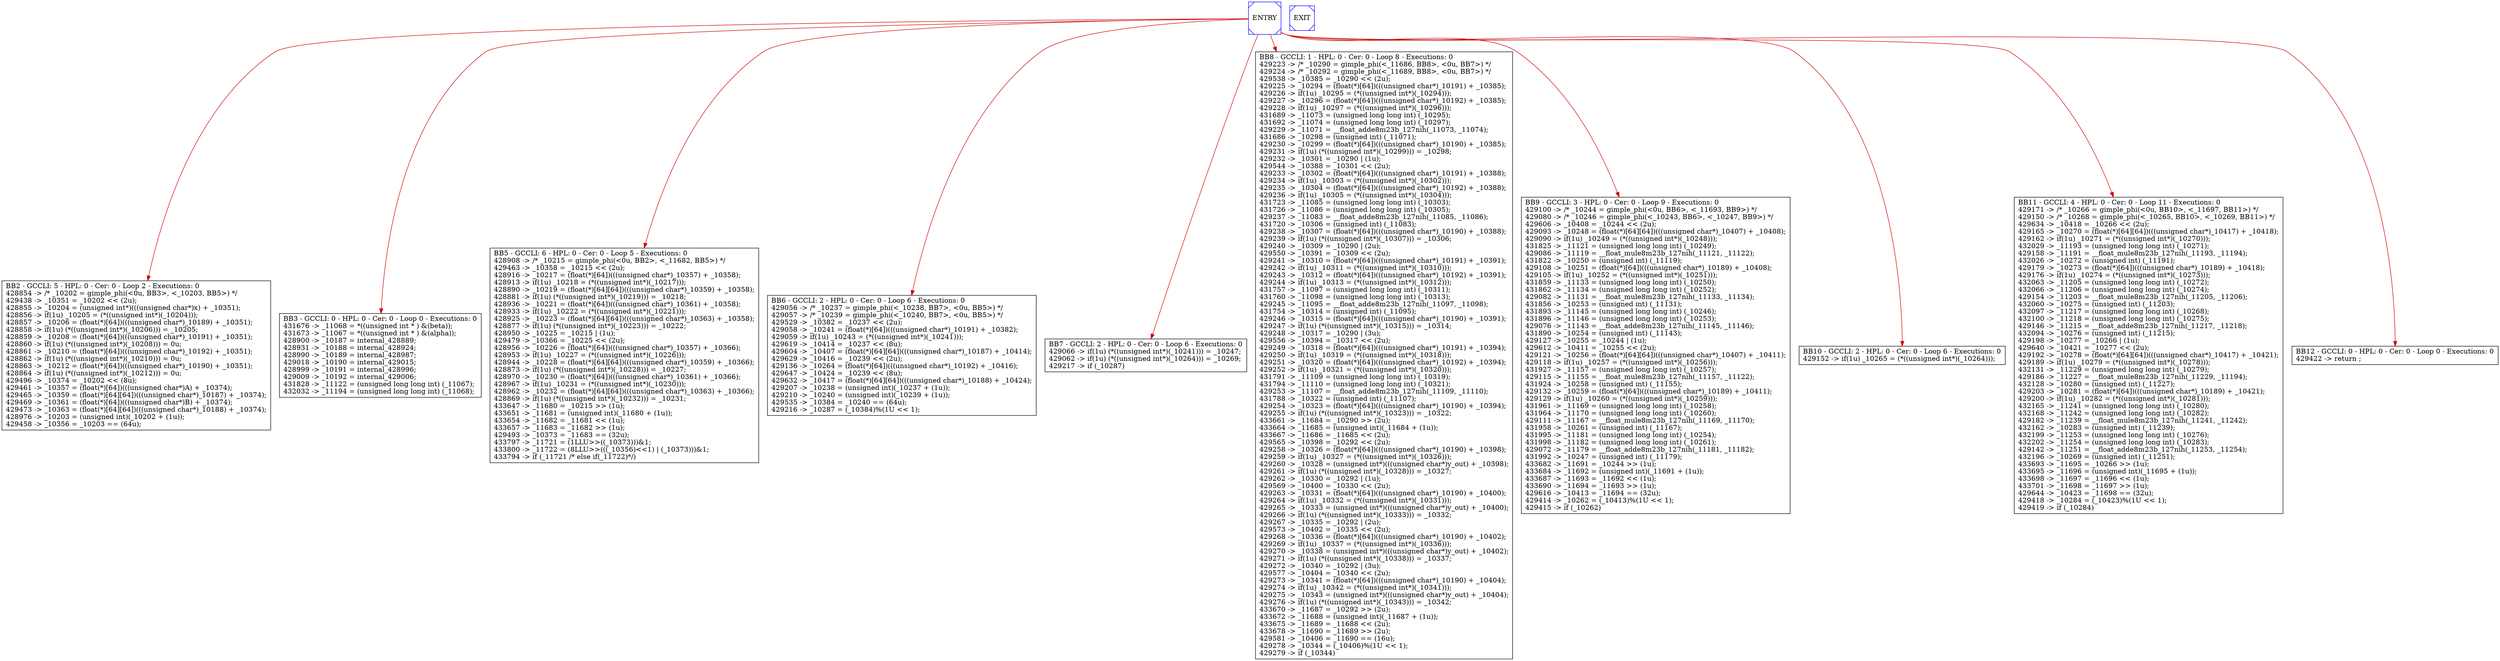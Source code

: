 digraph G {
0[color=blue,shape=Msquare, label="ENTRY"];
1[color=blue,shape=Msquare, label="EXIT"];
2[shape=box, label="BB2 - GCCLI: 5 - HPL: 0 - Cer: 0 - Loop 2 - Executions: 0\l428854 -> /* _10202 = gimple_phi(<0u, BB3>, <_10203, BB5>) */\l429438 -> _10351 = _10202 << (2u);\l428855 -> _10204 = (unsigned int*)(((unsigned char*)x) + _10351);\l428856 -> if(1u) _10205 = (*((unsigned int*)(_10204)));\l428857 -> _10206 = (float(*)[64])(((unsigned char*)_10189) + _10351);\l428858 -> if(1u) (*((unsigned int*)(_10206))) = _10205;\l428859 -> _10208 = (float(*)[64])(((unsigned char*)_10191) + _10351);\l428860 -> if(1u) (*((unsigned int*)(_10208))) = 0u;\l428861 -> _10210 = (float(*)[64])(((unsigned char*)_10192) + _10351);\l428862 -> if(1u) (*((unsigned int*)(_10210))) = 0u;\l428863 -> _10212 = (float(*)[64])(((unsigned char*)_10190) + _10351);\l428864 -> if(1u) (*((unsigned int*)(_10212))) = 0u;\l429496 -> _10374 = _10202 << (8u);\l429461 -> _10357 = (float(*)[64])(((unsigned char*)A) + _10374);\l429465 -> _10359 = (float(*)[64][64])(((unsigned char*)_10187) + _10374);\l429469 -> _10361 = (float(*)[64])(((unsigned char*)B) + _10374);\l429473 -> _10363 = (float(*)[64][64])(((unsigned char*)_10188) + _10374);\l428976 -> _10203 = (unsigned int)(_10202 + (1u));\l429458 -> _10356 = _10203 == (64u);\l"];
3[shape=box, label="BB3 - GCCLI: 0 - HPL: 0 - Cer: 0 - Loop 0 - Executions: 0\n431676 -> _11068 = *((unsigned int * ) &(beta));\l431673 -> _11067 = *((unsigned int * ) &(alpha));\l428900 -> _10187 = internal_428889;\l428931 -> _10188 = internal_428924;\l428990 -> _10189 = internal_428987;\l429018 -> _10190 = internal_429015;\l428999 -> _10191 = internal_428996;\l429009 -> _10192 = internal_429006;\l431828 -> _11122 = (unsigned long long int) (_11067);\l432032 -> _11194 = (unsigned long long int) (_11068);\l"];
4[shape=box, label="BB5 - GCCLI: 6 - HPL: 0 - Cer: 0 - Loop 5 - Executions: 0\l428908 -> /* _10215 = gimple_phi(<0u, BB2>, <_11682, BB5>) */\l429463 -> _10358 = _10215 << (2u);\l428916 -> _10217 = (float(*)[64])(((unsigned char*)_10357) + _10358);\l428913 -> if(1u) _10218 = (*((unsigned int*)(_10217)));\l428890 -> _10219 = (float(*)[64][64])(((unsigned char*)_10359) + _10358);\l428881 -> if(1u) (*((unsigned int*)(_10219))) = _10218;\l428936 -> _10221 = (float(*)[64])(((unsigned char*)_10361) + _10358);\l428933 -> if(1u) _10222 = (*((unsigned int*)(_10221)));\l428925 -> _10223 = (float(*)[64][64])(((unsigned char*)_10363) + _10358);\l428877 -> if(1u) (*((unsigned int*)(_10223))) = _10222;\l428950 -> _10225 = _10215 | (1u);\l429479 -> _10366 = _10225 << (2u);\l428956 -> _10226 = (float(*)[64])(((unsigned char*)_10357) + _10366);\l428953 -> if(1u) _10227 = (*((unsigned int*)(_10226)));\l428944 -> _10228 = (float(*)[64][64])(((unsigned char*)_10359) + _10366);\l428873 -> if(1u) (*((unsigned int*)(_10228))) = _10227;\l428970 -> _10230 = (float(*)[64])(((unsigned char*)_10361) + _10366);\l428967 -> if(1u) _10231 = (*((unsigned int*)(_10230)));\l428962 -> _10232 = (float(*)[64][64])(((unsigned char*)_10363) + _10366);\l428869 -> if(1u) (*((unsigned int*)(_10232))) = _10231;\l433647 -> _11680 = _10215 >> (1u);\l433651 -> _11681 = (unsigned int)(_11680 + (1u));\l433654 -> _11682 = _11681 << (1u);\l433657 -> _11683 = _11682 >> (1u);\l429493 -> _10373 = _11683 == (32u);\l433797 -> _11721 = (1LLU>>((_10373)))&1;\l433800 -> _11722 = (8LLU>>(((_10356)<<1) | (_10373)))&1;\l433794 -> if (_11721 /* else if(_11722)*/)\l"];
5[shape=box, label="BB6 - GCCLI: 2 - HPL: 0 - Cer: 0 - Loop 6 - Executions: 0\l429056 -> /* _10237 = gimple_phi(<_10238, BB7>, <0u, BB5>) */\l429057 -> /* _10239 = gimple_phi(<_10240, BB7>, <0u, BB5>) */\l429529 -> _10382 = _10237 << (2u);\l429058 -> _10241 = (float(*)[64])(((unsigned char*)_10191) + _10382);\l429059 -> if(1u) _10243 = (*((unsigned int*)(_10241)));\l429619 -> _10414 = _10237 << (8u);\l429604 -> _10407 = (float(*)[64][64])(((unsigned char*)_10187) + _10414);\l429629 -> _10416 = _10239 << (2u);\l429136 -> _10264 = (float(*)[64])(((unsigned char*)_10192) + _10416);\l429647 -> _10424 = _10239 << (8u);\l429632 -> _10417 = (float(*)[64][64])(((unsigned char*)_10188) + _10424);\l429207 -> _10238 = (unsigned int)(_10237 + (1u));\l429210 -> _10240 = (unsigned int)(_10239 + (1u));\l429535 -> _10384 = _10240 == (64u);\l429216 -> _10287 = (_10384)%(1U << 1);\l"];
6[shape=box, label="BB7 - GCCLI: 2 - HPL: 0 - Cer: 0 - Loop 6 - Executions: 0\n429066 -> if(1u) (*((unsigned int*)(_10241))) = _10247;\l429062 -> if(1u) (*((unsigned int*)(_10264))) = _10269;\l429217 -> if (_10287)\l"];
7[shape=box, label="BB8 - GCCLI: 1 - HPL: 0 - Cer: 0 - Loop 8 - Executions: 0\l429223 -> /* _10290 = gimple_phi(<_11686, BB8>, <0u, BB7>) */\l429224 -> /* _10292 = gimple_phi(<_11689, BB8>, <0u, BB7>) */\l429538 -> _10385 = _10290 << (2u);\l429225 -> _10294 = (float(*)[64])(((unsigned char*)_10191) + _10385);\l429226 -> if(1u) _10295 = (*((unsigned int*)(_10294)));\l429227 -> _10296 = (float(*)[64])(((unsigned char*)_10192) + _10385);\l429228 -> if(1u) _10297 = (*((unsigned int*)(_10296)));\l431689 -> _11073 = (unsigned long long int) (_10295);\l431692 -> _11074 = (unsigned long long int) (_10297);\l429229 -> _11071 = __float_adde8m23b_127nih(_11073, _11074);\l431686 -> _10298 = (unsigned int) (_11071);\l429230 -> _10299 = (float(*)[64])(((unsigned char*)_10190) + _10385);\l429231 -> if(1u) (*((unsigned int*)(_10299))) = _10298;\l429232 -> _10301 = _10290 | (1u);\l429544 -> _10388 = _10301 << (2u);\l429233 -> _10302 = (float(*)[64])(((unsigned char*)_10191) + _10388);\l429234 -> if(1u) _10303 = (*((unsigned int*)(_10302)));\l429235 -> _10304 = (float(*)[64])(((unsigned char*)_10192) + _10388);\l429236 -> if(1u) _10305 = (*((unsigned int*)(_10304)));\l431723 -> _11085 = (unsigned long long int) (_10303);\l431726 -> _11086 = (unsigned long long int) (_10305);\l429237 -> _11083 = __float_adde8m23b_127nih(_11085, _11086);\l431720 -> _10306 = (unsigned int) (_11083);\l429238 -> _10307 = (float(*)[64])(((unsigned char*)_10190) + _10388);\l429239 -> if(1u) (*((unsigned int*)(_10307))) = _10306;\l429240 -> _10309 = _10290 | (2u);\l429550 -> _10391 = _10309 << (2u);\l429241 -> _10310 = (float(*)[64])(((unsigned char*)_10191) + _10391);\l429242 -> if(1u) _10311 = (*((unsigned int*)(_10310)));\l429243 -> _10312 = (float(*)[64])(((unsigned char*)_10192) + _10391);\l429244 -> if(1u) _10313 = (*((unsigned int*)(_10312)));\l431757 -> _11097 = (unsigned long long int) (_10311);\l431760 -> _11098 = (unsigned long long int) (_10313);\l429245 -> _11095 = __float_adde8m23b_127nih(_11097, _11098);\l431754 -> _10314 = (unsigned int) (_11095);\l429246 -> _10315 = (float(*)[64])(((unsigned char*)_10190) + _10391);\l429247 -> if(1u) (*((unsigned int*)(_10315))) = _10314;\l429248 -> _10317 = _10290 | (3u);\l429556 -> _10394 = _10317 << (2u);\l429249 -> _10318 = (float(*)[64])(((unsigned char*)_10191) + _10394);\l429250 -> if(1u) _10319 = (*((unsigned int*)(_10318)));\l429251 -> _10320 = (float(*)[64])(((unsigned char*)_10192) + _10394);\l429252 -> if(1u) _10321 = (*((unsigned int*)(_10320)));\l431791 -> _11109 = (unsigned long long int) (_10319);\l431794 -> _11110 = (unsigned long long int) (_10321);\l429253 -> _11107 = __float_adde8m23b_127nih(_11109, _11110);\l431788 -> _10322 = (unsigned int) (_11107);\l429254 -> _10323 = (float(*)[64])(((unsigned char*)_10190) + _10394);\l429255 -> if(1u) (*((unsigned int*)(_10323))) = _10322;\l433661 -> _11684 = _10290 >> (2u);\l433664 -> _11685 = (unsigned int)(_11684 + (1u));\l433667 -> _11686 = _11685 << (2u);\l429565 -> _10398 = _10292 << (2u);\l429258 -> _10326 = (float(*)[64])(((unsigned char*)_10190) + _10398);\l429259 -> if(1u) _10327 = (*((unsigned int*)(_10326)));\l429260 -> _10328 = (unsigned int*)(((unsigned char*)y_out) + _10398);\l429261 -> if(1u) (*((unsigned int*)(_10328))) = _10327;\l429262 -> _10330 = _10292 | (1u);\l429569 -> _10400 = _10330 << (2u);\l429263 -> _10331 = (float(*)[64])(((unsigned char*)_10190) + _10400);\l429264 -> if(1u) _10332 = (*((unsigned int*)(_10331)));\l429265 -> _10333 = (unsigned int*)(((unsigned char*)y_out) + _10400);\l429266 -> if(1u) (*((unsigned int*)(_10333))) = _10332;\l429267 -> _10335 = _10292 | (2u);\l429573 -> _10402 = _10335 << (2u);\l429268 -> _10336 = (float(*)[64])(((unsigned char*)_10190) + _10402);\l429269 -> if(1u) _10337 = (*((unsigned int*)(_10336)));\l429270 -> _10338 = (unsigned int*)(((unsigned char*)y_out) + _10402);\l429271 -> if(1u) (*((unsigned int*)(_10338))) = _10337;\l429272 -> _10340 = _10292 | (3u);\l429577 -> _10404 = _10340 << (2u);\l429273 -> _10341 = (float(*)[64])(((unsigned char*)_10190) + _10404);\l429274 -> if(1u) _10342 = (*((unsigned int*)(_10341)));\l429275 -> _10343 = (unsigned int*)(((unsigned char*)y_out) + _10404);\l429276 -> if(1u) (*((unsigned int*)(_10343))) = _10342;\l433670 -> _11687 = _10292 >> (2u);\l433672 -> _11688 = (unsigned int)(_11687 + (1u));\l433675 -> _11689 = _11688 << (2u);\l433678 -> _11690 = _11689 >> (2u);\l429581 -> _10406 = _11690 == (16u);\l429278 -> _10344 = (_10406)%(1U << 1);\l429279 -> if (_10344)\l"];
8[shape=box, label="BB9 - GCCLI: 3 - HPL: 0 - Cer: 0 - Loop 9 - Executions: 0\l429100 -> /* _10244 = gimple_phi(<0u, BB6>, <_11693, BB9>) */\l429080 -> /* _10246 = gimple_phi(<_10243, BB6>, <_10247, BB9>) */\l429606 -> _10408 = _10244 << (2u);\l429093 -> _10248 = (float(*)[64][64])(((unsigned char*)_10407) + _10408);\l429090 -> if(1u) _10249 = (*((unsigned int*)(_10248)));\l431825 -> _11121 = (unsigned long long int) (_10249);\l429086 -> _11119 = __float_mule8m23b_127nih(_11121, _11122);\l431822 -> _10250 = (unsigned int) (_11119);\l429108 -> _10251 = (float(*)[64])(((unsigned char*)_10189) + _10408);\l429105 -> if(1u) _10252 = (*((unsigned int*)(_10251)));\l431859 -> _11133 = (unsigned long long int) (_10250);\l431862 -> _11134 = (unsigned long long int) (_10252);\l429082 -> _11131 = __float_mule8m23b_127nih(_11133, _11134);\l431856 -> _10253 = (unsigned int) (_11131);\l431893 -> _11145 = (unsigned long long int) (_10246);\l431896 -> _11146 = (unsigned long long int) (_10253);\l429076 -> _11143 = __float_adde8m23b_127nih(_11145, _11146);\l431890 -> _10254 = (unsigned int) (_11143);\l429127 -> _10255 = _10244 | (1u);\l429612 -> _10411 = _10255 << (2u);\l429121 -> _10256 = (float(*)[64][64])(((unsigned char*)_10407) + _10411);\l429118 -> if(1u) _10257 = (*((unsigned int*)(_10256)));\l431927 -> _11157 = (unsigned long long int) (_10257);\l429115 -> _11155 = __float_mule8m23b_127nih(_11157, _11122);\l431924 -> _10258 = (unsigned int) (_11155);\l429132 -> _10259 = (float(*)[64])(((unsigned char*)_10189) + _10411);\l429129 -> if(1u) _10260 = (*((unsigned int*)(_10259)));\l431961 -> _11169 = (unsigned long long int) (_10258);\l431964 -> _11170 = (unsigned long long int) (_10260);\l429111 -> _11167 = __float_mule8m23b_127nih(_11169, _11170);\l431958 -> _10261 = (unsigned int) (_11167);\l431995 -> _11181 = (unsigned long long int) (_10254);\l431998 -> _11182 = (unsigned long long int) (_10261);\l429072 -> _11179 = __float_adde8m23b_127nih(_11181, _11182);\l431992 -> _10247 = (unsigned int) (_11179);\l433682 -> _11691 = _10244 >> (1u);\l433684 -> _11692 = (unsigned int)(_11691 + (1u));\l433687 -> _11693 = _11692 << (1u);\l433690 -> _11694 = _11693 >> (1u);\l429616 -> _10413 = _11694 == (32u);\l429414 -> _10262 = (_10413)%(1U << 1);\l429415 -> if (_10262)\l"];
9[shape=box, label="BB10 - GCCLI: 2 - HPL: 0 - Cer: 0 - Loop 6 - Executions: 0\n429152 -> if(1u) _10265 = (*((unsigned int*)(_10264)));\l"];
10[shape=box, label="BB11 - GCCLI: 4 - HPL: 0 - Cer: 0 - Loop 11 - Executions: 0\l429171 -> /* _10266 = gimple_phi(<0u, BB10>, <_11697, BB11>) */\l429150 -> /* _10268 = gimple_phi(<_10265, BB10>, <_10269, BB11>) */\l429634 -> _10418 = _10266 << (2u);\l429165 -> _10270 = (float(*)[64][64])(((unsigned char*)_10417) + _10418);\l429162 -> if(1u) _10271 = (*((unsigned int*)(_10270)));\l432029 -> _11193 = (unsigned long long int) (_10271);\l429158 -> _11191 = __float_mule8m23b_127nih(_11193, _11194);\l432026 -> _10272 = (unsigned int) (_11191);\l429179 -> _10273 = (float(*)[64])(((unsigned char*)_10189) + _10418);\l429176 -> if(1u) _10274 = (*((unsigned int*)(_10273)));\l432063 -> _11205 = (unsigned long long int) (_10272);\l432066 -> _11206 = (unsigned long long int) (_10274);\l429154 -> _11203 = __float_mule8m23b_127nih(_11205, _11206);\l432060 -> _10275 = (unsigned int) (_11203);\l432097 -> _11217 = (unsigned long long int) (_10268);\l432100 -> _11218 = (unsigned long long int) (_10275);\l429146 -> _11215 = __float_adde8m23b_127nih(_11217, _11218);\l432094 -> _10276 = (unsigned int) (_11215);\l429198 -> _10277 = _10266 | (1u);\l429640 -> _10421 = _10277 << (2u);\l429192 -> _10278 = (float(*)[64][64])(((unsigned char*)_10417) + _10421);\l429189 -> if(1u) _10279 = (*((unsigned int*)(_10278)));\l432131 -> _11229 = (unsigned long long int) (_10279);\l429186 -> _11227 = __float_mule8m23b_127nih(_11229, _11194);\l432128 -> _10280 = (unsigned int) (_11227);\l429203 -> _10281 = (float(*)[64])(((unsigned char*)_10189) + _10421);\l429200 -> if(1u) _10282 = (*((unsigned int*)(_10281)));\l432165 -> _11241 = (unsigned long long int) (_10280);\l432168 -> _11242 = (unsigned long long int) (_10282);\l429182 -> _11239 = __float_mule8m23b_127nih(_11241, _11242);\l432162 -> _10283 = (unsigned int) (_11239);\l432199 -> _11253 = (unsigned long long int) (_10276);\l432202 -> _11254 = (unsigned long long int) (_10283);\l429142 -> _11251 = __float_adde8m23b_127nih(_11253, _11254);\l432196 -> _10269 = (unsigned int) (_11251);\l433693 -> _11695 = _10266 >> (1u);\l433695 -> _11696 = (unsigned int)(_11695 + (1u));\l433698 -> _11697 = _11696 << (1u);\l433701 -> _11698 = _11697 >> (1u);\l429644 -> _10423 = _11698 == (32u);\l429418 -> _10284 = (_10423)%(1U << 1);\l429419 -> if (_10284)\l"];
11[shape=box, label="BB12 - GCCLI: 0 - HPL: 0 - Cer: 0 - Loop 0 - Executions: 0\n429422 -> return ;\l"];
0->3 [fontcolor=blue, color=red3];
0->2 [fontcolor=blue, color=red3];
0->4 [fontcolor=blue, color=red3];
0->5 [fontcolor=blue, color=red3];
0->8 [fontcolor=blue, color=red3];
0->9 [fontcolor=blue, color=red3];
0->10 [fontcolor=blue, color=red3];
0->6 [fontcolor=blue, color=red3];
0->7 [fontcolor=blue, color=red3];
0->11 [fontcolor=blue, color=red3];
}

